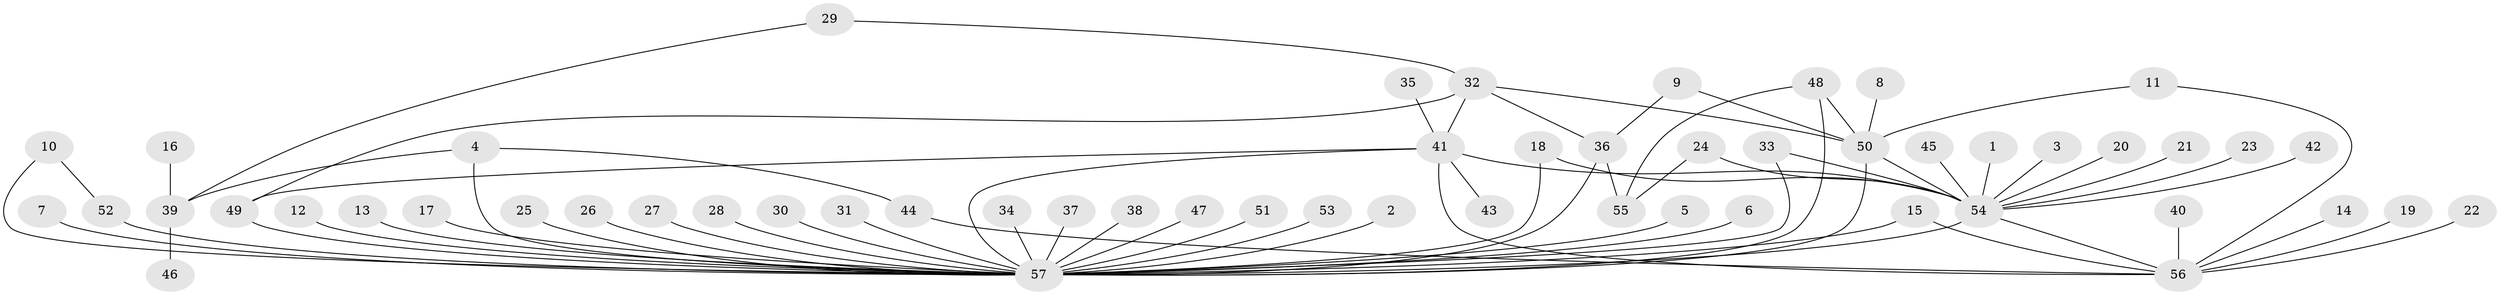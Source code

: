 // original degree distribution, {17: 0.008771929824561403, 4: 0.043859649122807015, 8: 0.017543859649122806, 24: 0.008771929824561403, 1: 0.5175438596491229, 15: 0.008771929824561403, 5: 0.03508771929824561, 6: 0.017543859649122806, 3: 0.07017543859649122, 2: 0.2631578947368421, 11: 0.008771929824561403}
// Generated by graph-tools (version 1.1) at 2025/49/03/09/25 03:49:53]
// undirected, 57 vertices, 74 edges
graph export_dot {
graph [start="1"]
  node [color=gray90,style=filled];
  1;
  2;
  3;
  4;
  5;
  6;
  7;
  8;
  9;
  10;
  11;
  12;
  13;
  14;
  15;
  16;
  17;
  18;
  19;
  20;
  21;
  22;
  23;
  24;
  25;
  26;
  27;
  28;
  29;
  30;
  31;
  32;
  33;
  34;
  35;
  36;
  37;
  38;
  39;
  40;
  41;
  42;
  43;
  44;
  45;
  46;
  47;
  48;
  49;
  50;
  51;
  52;
  53;
  54;
  55;
  56;
  57;
  1 -- 54 [weight=1.0];
  2 -- 57 [weight=1.0];
  3 -- 54 [weight=1.0];
  4 -- 39 [weight=1.0];
  4 -- 44 [weight=1.0];
  4 -- 57 [weight=1.0];
  5 -- 57 [weight=1.0];
  6 -- 57 [weight=1.0];
  7 -- 57 [weight=1.0];
  8 -- 50 [weight=1.0];
  9 -- 36 [weight=1.0];
  9 -- 50 [weight=1.0];
  10 -- 52 [weight=1.0];
  10 -- 57 [weight=1.0];
  11 -- 50 [weight=1.0];
  11 -- 56 [weight=1.0];
  12 -- 57 [weight=1.0];
  13 -- 57 [weight=1.0];
  14 -- 56 [weight=1.0];
  15 -- 56 [weight=1.0];
  15 -- 57 [weight=1.0];
  16 -- 39 [weight=1.0];
  17 -- 57 [weight=1.0];
  18 -- 54 [weight=1.0];
  18 -- 57 [weight=2.0];
  19 -- 56 [weight=1.0];
  20 -- 54 [weight=1.0];
  21 -- 54 [weight=1.0];
  22 -- 56 [weight=1.0];
  23 -- 54 [weight=1.0];
  24 -- 54 [weight=1.0];
  24 -- 55 [weight=1.0];
  25 -- 57 [weight=1.0];
  26 -- 57 [weight=1.0];
  27 -- 57 [weight=1.0];
  28 -- 57 [weight=1.0];
  29 -- 32 [weight=1.0];
  29 -- 39 [weight=1.0];
  30 -- 57 [weight=1.0];
  31 -- 57 [weight=1.0];
  32 -- 36 [weight=1.0];
  32 -- 41 [weight=1.0];
  32 -- 49 [weight=1.0];
  32 -- 50 [weight=1.0];
  33 -- 54 [weight=1.0];
  33 -- 57 [weight=1.0];
  34 -- 57 [weight=1.0];
  35 -- 41 [weight=1.0];
  36 -- 55 [weight=1.0];
  36 -- 57 [weight=2.0];
  37 -- 57 [weight=1.0];
  38 -- 57 [weight=1.0];
  39 -- 46 [weight=1.0];
  40 -- 56 [weight=1.0];
  41 -- 43 [weight=1.0];
  41 -- 49 [weight=1.0];
  41 -- 54 [weight=2.0];
  41 -- 56 [weight=1.0];
  41 -- 57 [weight=2.0];
  42 -- 54 [weight=1.0];
  44 -- 56 [weight=1.0];
  45 -- 54 [weight=1.0];
  47 -- 57 [weight=1.0];
  48 -- 50 [weight=1.0];
  48 -- 55 [weight=1.0];
  48 -- 57 [weight=2.0];
  49 -- 57 [weight=1.0];
  50 -- 54 [weight=1.0];
  50 -- 57 [weight=1.0];
  51 -- 57 [weight=1.0];
  52 -- 57 [weight=2.0];
  53 -- 57 [weight=1.0];
  54 -- 56 [weight=1.0];
  54 -- 57 [weight=1.0];
}
